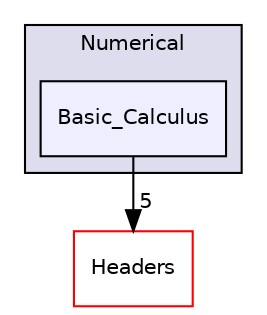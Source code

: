 digraph "Basic_Calculus" {
  compound=true
  node [ fontsize="10", fontname="Helvetica"];
  edge [ labelfontsize="10", labelfontname="Helvetica"];
  subgraph clusterdir_b9d6c5a67226cd7af5f97dfb65d7b7b8 {
    graph [ bgcolor="#ddddee", pencolor="black", label="Numerical" fontname="Helvetica", fontsize="10", URL="dir_b9d6c5a67226cd7af5f97dfb65d7b7b8.html"]
  dir_5b627f9dfa346d288e4298e6a3273737 [shape=box, label="Basic_Calculus", style="filled", fillcolor="#eeeeff", pencolor="black", URL="dir_5b627f9dfa346d288e4298e6a3273737.html"];
  }
  dir_3ed09e8ce6640af79318ee4a8db1ede0 [shape=box label="Headers" fillcolor="white" style="filled" color="red" URL="dir_3ed09e8ce6640af79318ee4a8db1ede0.html"];
  dir_5b627f9dfa346d288e4298e6a3273737->dir_3ed09e8ce6640af79318ee4a8db1ede0 [headlabel="5", labeldistance=1.5 headhref="dir_000017_000008.html"];
}
